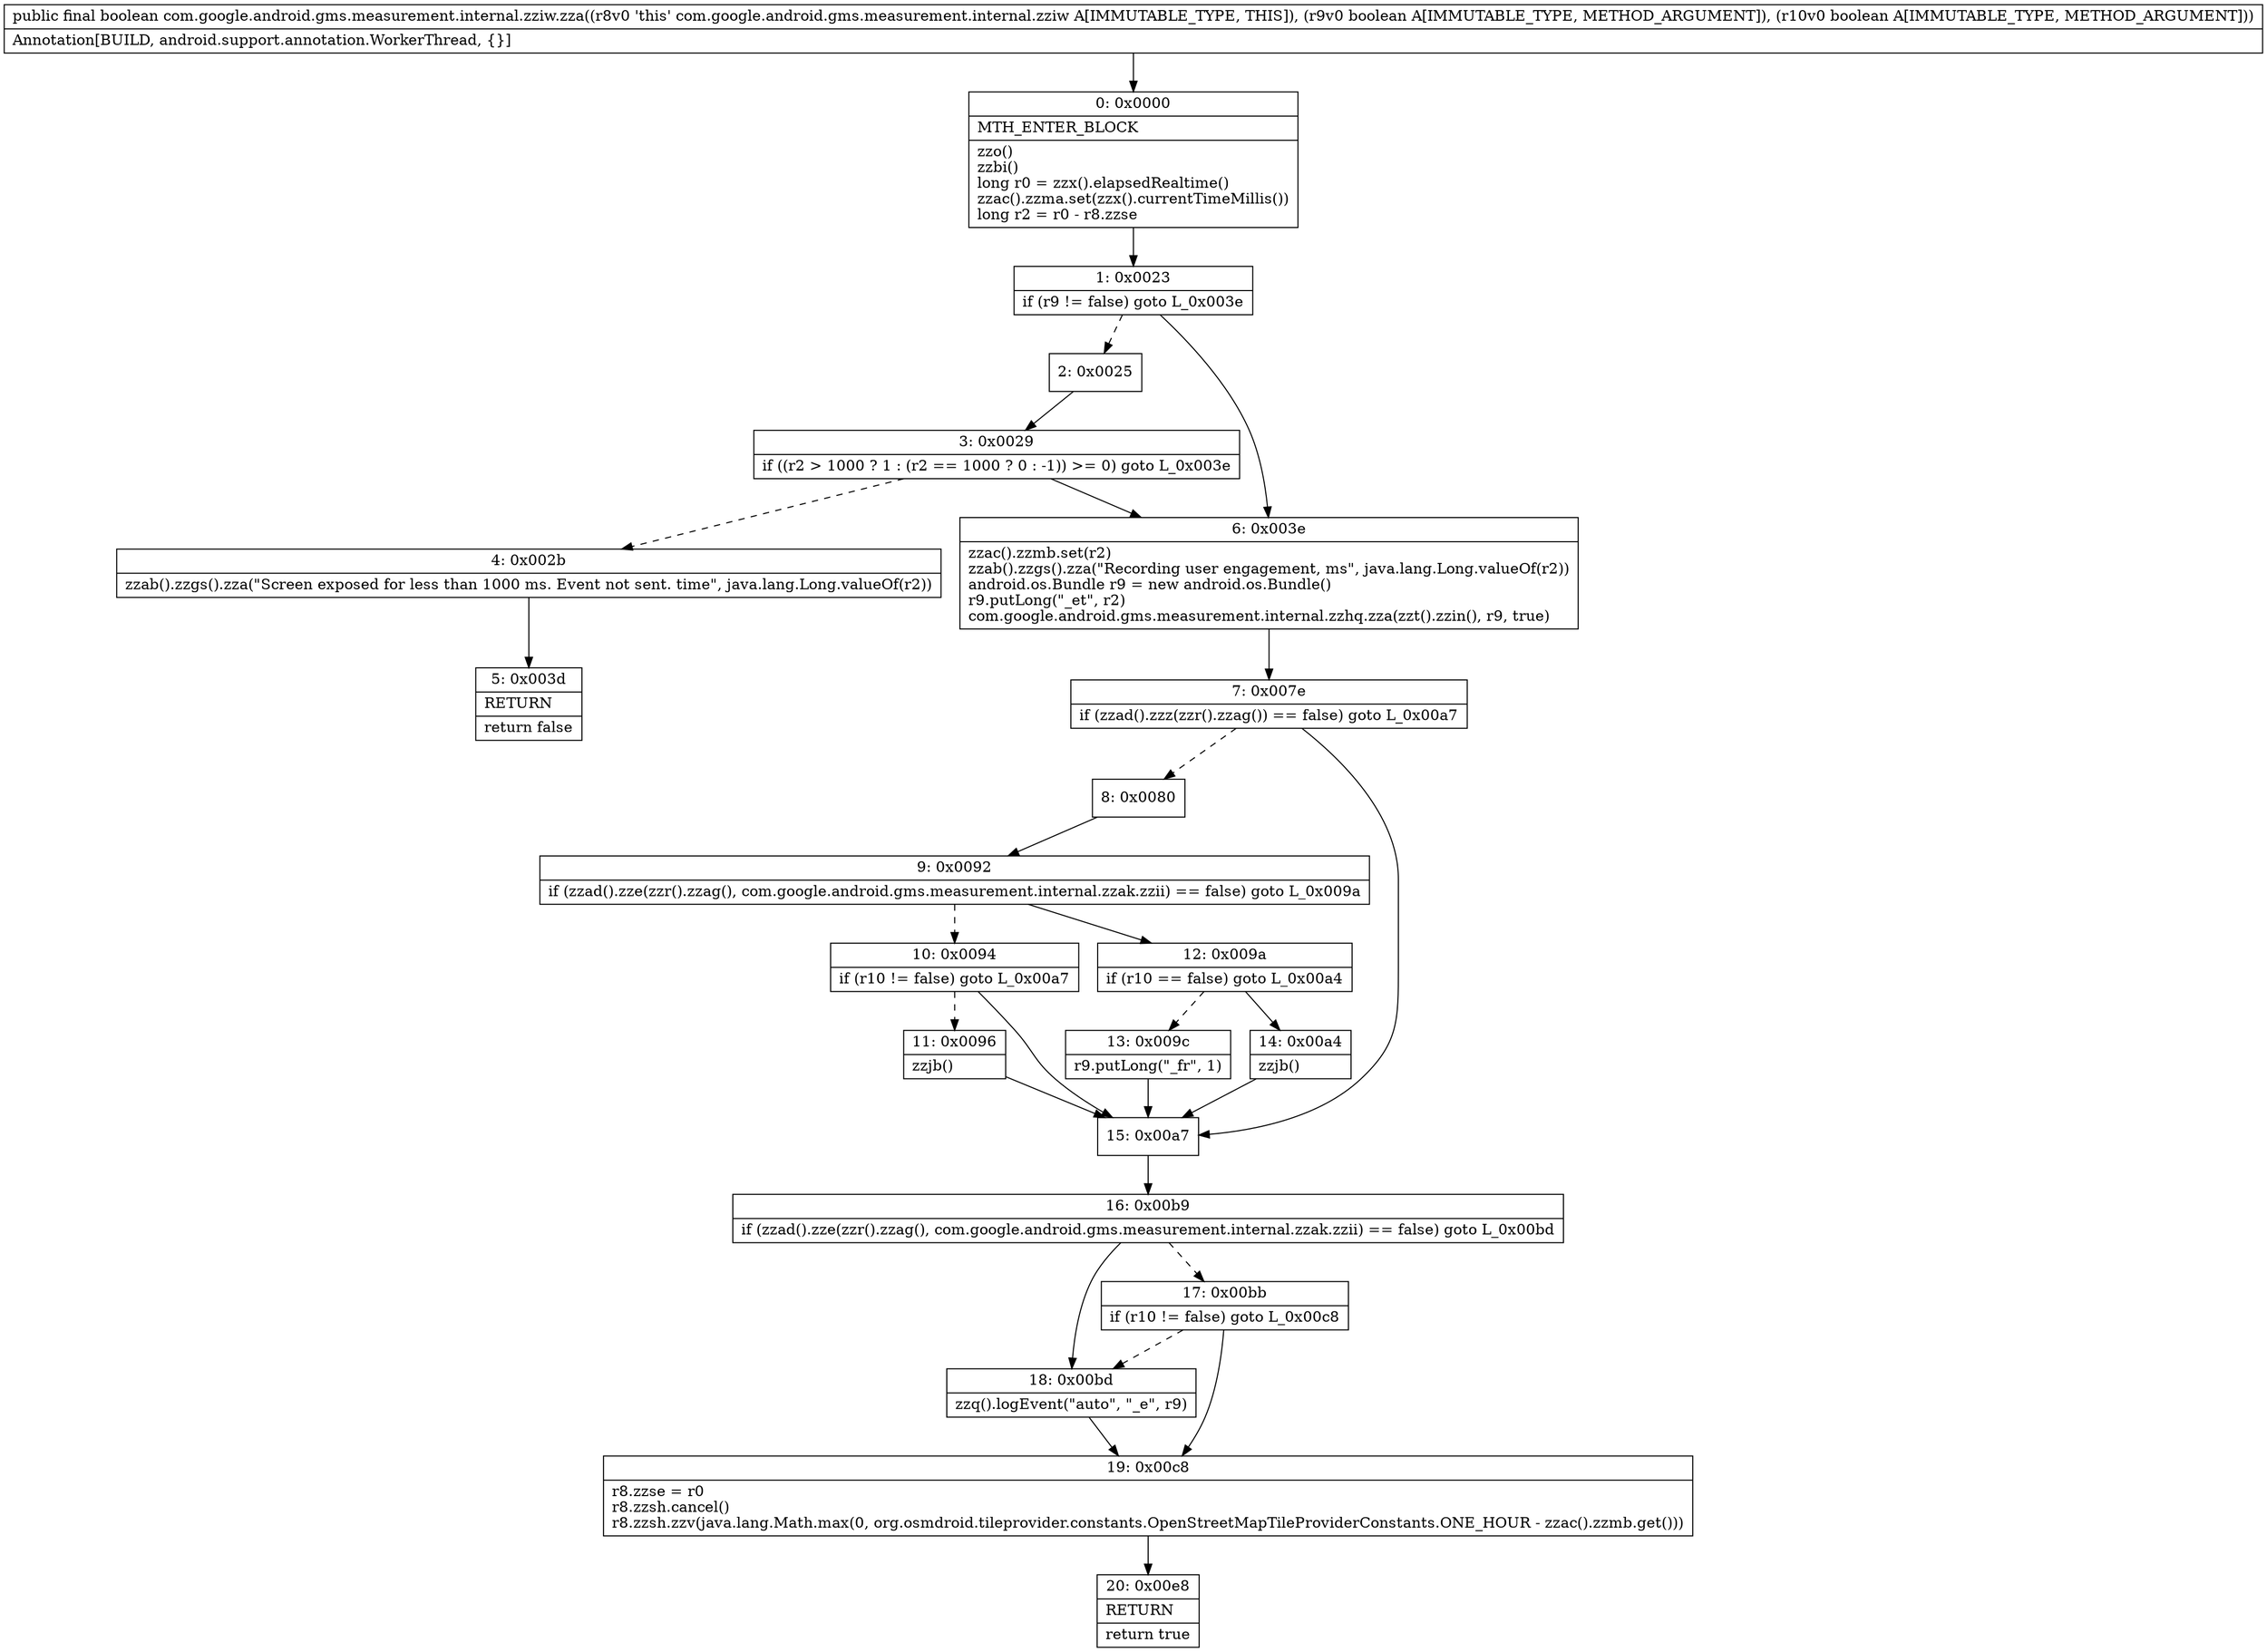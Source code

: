 digraph "CFG forcom.google.android.gms.measurement.internal.zziw.zza(ZZ)Z" {
Node_0 [shape=record,label="{0\:\ 0x0000|MTH_ENTER_BLOCK\l|zzo()\lzzbi()\llong r0 = zzx().elapsedRealtime()\lzzac().zzma.set(zzx().currentTimeMillis())\llong r2 = r0 \- r8.zzse\l}"];
Node_1 [shape=record,label="{1\:\ 0x0023|if (r9 != false) goto L_0x003e\l}"];
Node_2 [shape=record,label="{2\:\ 0x0025}"];
Node_3 [shape=record,label="{3\:\ 0x0029|if ((r2 \> 1000 ? 1 : (r2 == 1000 ? 0 : \-1)) \>= 0) goto L_0x003e\l}"];
Node_4 [shape=record,label="{4\:\ 0x002b|zzab().zzgs().zza(\"Screen exposed for less than 1000 ms. Event not sent. time\", java.lang.Long.valueOf(r2))\l}"];
Node_5 [shape=record,label="{5\:\ 0x003d|RETURN\l|return false\l}"];
Node_6 [shape=record,label="{6\:\ 0x003e|zzac().zzmb.set(r2)\lzzab().zzgs().zza(\"Recording user engagement, ms\", java.lang.Long.valueOf(r2))\landroid.os.Bundle r9 = new android.os.Bundle()\lr9.putLong(\"_et\", r2)\lcom.google.android.gms.measurement.internal.zzhq.zza(zzt().zzin(), r9, true)\l}"];
Node_7 [shape=record,label="{7\:\ 0x007e|if (zzad().zzz(zzr().zzag()) == false) goto L_0x00a7\l}"];
Node_8 [shape=record,label="{8\:\ 0x0080}"];
Node_9 [shape=record,label="{9\:\ 0x0092|if (zzad().zze(zzr().zzag(), com.google.android.gms.measurement.internal.zzak.zzii) == false) goto L_0x009a\l}"];
Node_10 [shape=record,label="{10\:\ 0x0094|if (r10 != false) goto L_0x00a7\l}"];
Node_11 [shape=record,label="{11\:\ 0x0096|zzjb()\l}"];
Node_12 [shape=record,label="{12\:\ 0x009a|if (r10 == false) goto L_0x00a4\l}"];
Node_13 [shape=record,label="{13\:\ 0x009c|r9.putLong(\"_fr\", 1)\l}"];
Node_14 [shape=record,label="{14\:\ 0x00a4|zzjb()\l}"];
Node_15 [shape=record,label="{15\:\ 0x00a7}"];
Node_16 [shape=record,label="{16\:\ 0x00b9|if (zzad().zze(zzr().zzag(), com.google.android.gms.measurement.internal.zzak.zzii) == false) goto L_0x00bd\l}"];
Node_17 [shape=record,label="{17\:\ 0x00bb|if (r10 != false) goto L_0x00c8\l}"];
Node_18 [shape=record,label="{18\:\ 0x00bd|zzq().logEvent(\"auto\", \"_e\", r9)\l}"];
Node_19 [shape=record,label="{19\:\ 0x00c8|r8.zzse = r0\lr8.zzsh.cancel()\lr8.zzsh.zzv(java.lang.Math.max(0, org.osmdroid.tileprovider.constants.OpenStreetMapTileProviderConstants.ONE_HOUR \- zzac().zzmb.get()))\l}"];
Node_20 [shape=record,label="{20\:\ 0x00e8|RETURN\l|return true\l}"];
MethodNode[shape=record,label="{public final boolean com.google.android.gms.measurement.internal.zziw.zza((r8v0 'this' com.google.android.gms.measurement.internal.zziw A[IMMUTABLE_TYPE, THIS]), (r9v0 boolean A[IMMUTABLE_TYPE, METHOD_ARGUMENT]), (r10v0 boolean A[IMMUTABLE_TYPE, METHOD_ARGUMENT]))  | Annotation[BUILD, android.support.annotation.WorkerThread, \{\}]\l}"];
MethodNode -> Node_0;
Node_0 -> Node_1;
Node_1 -> Node_2[style=dashed];
Node_1 -> Node_6;
Node_2 -> Node_3;
Node_3 -> Node_4[style=dashed];
Node_3 -> Node_6;
Node_4 -> Node_5;
Node_6 -> Node_7;
Node_7 -> Node_8[style=dashed];
Node_7 -> Node_15;
Node_8 -> Node_9;
Node_9 -> Node_10[style=dashed];
Node_9 -> Node_12;
Node_10 -> Node_11[style=dashed];
Node_10 -> Node_15;
Node_11 -> Node_15;
Node_12 -> Node_13[style=dashed];
Node_12 -> Node_14;
Node_13 -> Node_15;
Node_14 -> Node_15;
Node_15 -> Node_16;
Node_16 -> Node_17[style=dashed];
Node_16 -> Node_18;
Node_17 -> Node_18[style=dashed];
Node_17 -> Node_19;
Node_18 -> Node_19;
Node_19 -> Node_20;
}

